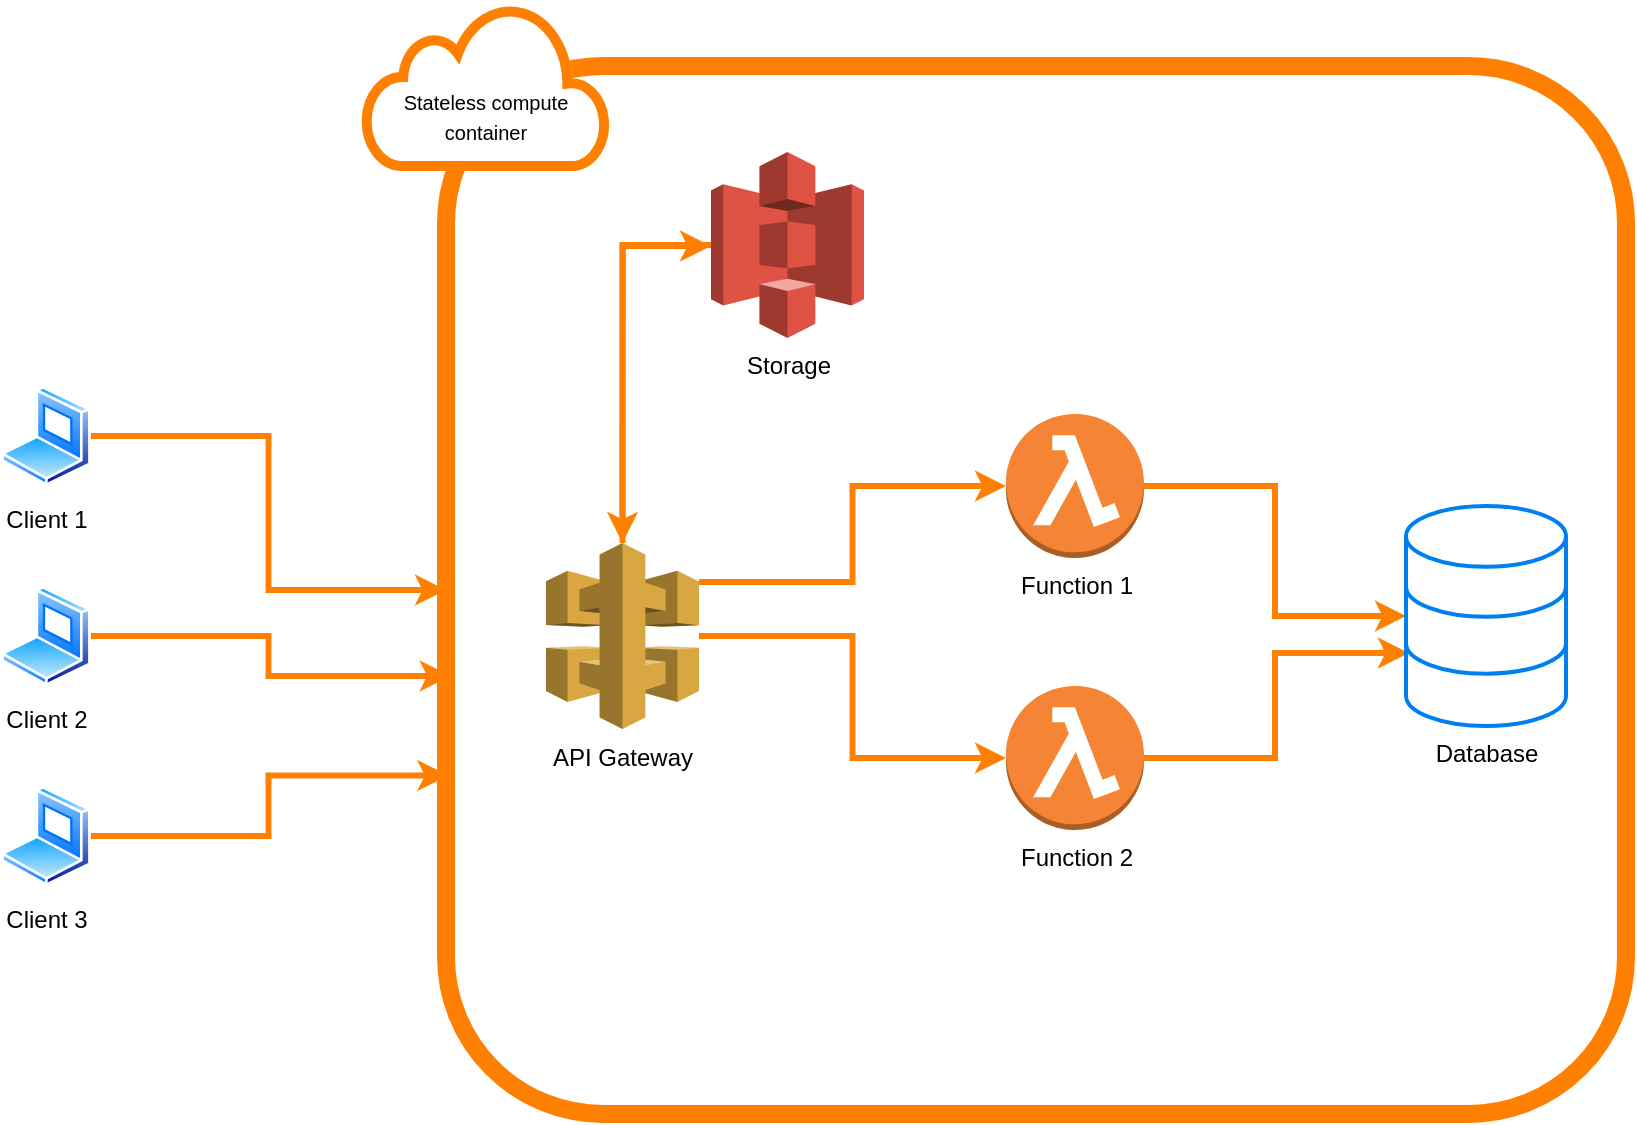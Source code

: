 <mxfile version="10.6.7" type="github"><diagram id="ok1PpS4NqvT2vrjFQUQ9" name="Page-1"><mxGraphModel dx="1111" dy="1844" grid="1" gridSize="10" guides="1" tooltips="1" connect="1" arrows="1" fold="1" page="1" pageScale="1" pageWidth="850" pageHeight="1100" math="0" shadow="0"><root><mxCell id="0"/><mxCell id="1" parent="0"/><mxCell id="gVS76kyMFPUG7e8Scjq2-30" value="" style="rounded=1;whiteSpace=wrap;html=1;fontColor=#000000;strokeWidth=9;strokeColor=#FF8000;" vertex="1" parent="1"><mxGeometry x="330" y="-110" width="590" height="524" as="geometry"/></mxCell><mxCell id="gVS76kyMFPUG7e8Scjq2-35" style="edgeStyle=orthogonalEdgeStyle;rounded=0;orthogonalLoop=1;jettySize=auto;html=1;entryX=0.002;entryY=0.677;entryDx=0;entryDy=0;entryPerimeter=0;strokeColor=#FF8000;fontColor=#000000;strokeWidth=3;" edge="1" parent="1" source="gVS76kyMFPUG7e8Scjq2-1" target="gVS76kyMFPUG7e8Scjq2-30"><mxGeometry relative="1" as="geometry"/></mxCell><mxCell id="gVS76kyMFPUG7e8Scjq2-1" value="Client 3" style="aspect=fixed;perimeter=ellipsePerimeter;html=1;align=center;shadow=0;dashed=0;spacingTop=3;image;image=img/lib/active_directory/laptop_client.svg;" vertex="1" parent="1"><mxGeometry x="107.5" y="250" width="45" height="50" as="geometry"/></mxCell><mxCell id="gVS76kyMFPUG7e8Scjq2-13" style="edgeStyle=orthogonalEdgeStyle;rounded=0;orthogonalLoop=1;jettySize=auto;html=1;exitX=1;exitY=0.21;exitDx=0;exitDy=0;exitPerimeter=0;entryX=0;entryY=0.5;entryDx=0;entryDy=0;entryPerimeter=0;strokeColor=#FF8000;strokeWidth=3;" edge="1" parent="1" source="gVS76kyMFPUG7e8Scjq2-2" target="gVS76kyMFPUG7e8Scjq2-9"><mxGeometry relative="1" as="geometry"><mxPoint x="560" y="60" as="targetPoint"/></mxGeometry></mxCell><mxCell id="gVS76kyMFPUG7e8Scjq2-14" style="edgeStyle=orthogonalEdgeStyle;rounded=0;orthogonalLoop=1;jettySize=auto;html=1;entryX=0;entryY=0.5;entryDx=0;entryDy=0;entryPerimeter=0;strokeColor=#FF8000;strokeWidth=3;" edge="1" parent="1" source="gVS76kyMFPUG7e8Scjq2-2" target="gVS76kyMFPUG7e8Scjq2-11"><mxGeometry relative="1" as="geometry"/></mxCell><mxCell id="gVS76kyMFPUG7e8Scjq2-39" style="edgeStyle=orthogonalEdgeStyle;rounded=0;orthogonalLoop=1;jettySize=auto;html=1;exitX=0.5;exitY=0;exitDx=0;exitDy=0;exitPerimeter=0;strokeColor=#FF8000;strokeWidth=3;fontColor=#000000;" edge="1" parent="1" source="gVS76kyMFPUG7e8Scjq2-2" target="gVS76kyMFPUG7e8Scjq2-28"><mxGeometry relative="1" as="geometry"><Array as="points"><mxPoint x="418" y="-20"/></Array></mxGeometry></mxCell><mxCell id="gVS76kyMFPUG7e8Scjq2-2" value="API Gateway" style="outlineConnect=0;dashed=0;verticalLabelPosition=bottom;verticalAlign=top;align=center;html=1;shape=mxgraph.aws3.api_gateway;fillColor=#D9A741;gradientColor=none;" vertex="1" parent="1"><mxGeometry x="380" y="128.5" width="76.5" height="93" as="geometry"/></mxCell><mxCell id="gVS76kyMFPUG7e8Scjq2-34" style="edgeStyle=orthogonalEdgeStyle;rounded=0;orthogonalLoop=1;jettySize=auto;html=1;entryX=0.004;entryY=0.582;entryDx=0;entryDy=0;entryPerimeter=0;strokeColor=#FF8000;fontColor=#000000;strokeWidth=3;" edge="1" parent="1" source="gVS76kyMFPUG7e8Scjq2-5" target="gVS76kyMFPUG7e8Scjq2-30"><mxGeometry relative="1" as="geometry"/></mxCell><mxCell id="gVS76kyMFPUG7e8Scjq2-5" value="Client 2" style="aspect=fixed;perimeter=ellipsePerimeter;html=1;align=center;shadow=0;dashed=0;spacingTop=3;image;image=img/lib/active_directory/laptop_client.svg;" vertex="1" parent="1"><mxGeometry x="107.5" y="150" width="45" height="50" as="geometry"/></mxCell><mxCell id="gVS76kyMFPUG7e8Scjq2-33" style="edgeStyle=orthogonalEdgeStyle;rounded=0;orthogonalLoop=1;jettySize=auto;html=1;entryX=0;entryY=0.5;entryDx=0;entryDy=0;strokeColor=#FF8000;fontColor=#000000;strokeWidth=3;" edge="1" parent="1" source="gVS76kyMFPUG7e8Scjq2-6" target="gVS76kyMFPUG7e8Scjq2-30"><mxGeometry relative="1" as="geometry"/></mxCell><mxCell id="gVS76kyMFPUG7e8Scjq2-6" value="Client 1" style="aspect=fixed;perimeter=ellipsePerimeter;html=1;align=center;shadow=0;dashed=0;spacingTop=3;image;image=img/lib/active_directory/laptop_client.svg;" vertex="1" parent="1"><mxGeometry x="107.5" y="50" width="45" height="50" as="geometry"/></mxCell><mxCell id="gVS76kyMFPUG7e8Scjq2-37" style="edgeStyle=orthogonalEdgeStyle;rounded=0;orthogonalLoop=1;jettySize=auto;html=1;strokeColor=#FF8000;fontColor=#000000;strokeWidth=3;" edge="1" parent="1" source="gVS76kyMFPUG7e8Scjq2-9" target="gVS76kyMFPUG7e8Scjq2-36"><mxGeometry relative="1" as="geometry"/></mxCell><mxCell id="gVS76kyMFPUG7e8Scjq2-9" value="Function 1" style="outlineConnect=0;dashed=0;verticalLabelPosition=bottom;verticalAlign=top;align=center;html=1;shape=mxgraph.aws3.lambda_function;fillColor=#F58534;gradientColor=none;" vertex="1" parent="1"><mxGeometry x="610" y="64" width="69" height="72" as="geometry"/></mxCell><mxCell id="gVS76kyMFPUG7e8Scjq2-38" style="edgeStyle=orthogonalEdgeStyle;rounded=0;orthogonalLoop=1;jettySize=auto;html=1;entryX=0.018;entryY=0.668;entryDx=0;entryDy=0;entryPerimeter=0;strokeColor=#FF8000;fontColor=#000000;strokeWidth=3;" edge="1" parent="1" source="gVS76kyMFPUG7e8Scjq2-11" target="gVS76kyMFPUG7e8Scjq2-36"><mxGeometry relative="1" as="geometry"/></mxCell><mxCell id="gVS76kyMFPUG7e8Scjq2-11" value="Function 2" style="outlineConnect=0;dashed=0;verticalLabelPosition=bottom;verticalAlign=top;align=center;html=1;shape=mxgraph.aws3.lambda_function;fillColor=#F58534;gradientColor=none;" vertex="1" parent="1"><mxGeometry x="610" y="200" width="69" height="72" as="geometry"/></mxCell><mxCell id="gVS76kyMFPUG7e8Scjq2-40" style="edgeStyle=orthogonalEdgeStyle;rounded=0;orthogonalLoop=1;jettySize=auto;html=1;exitX=0;exitY=0.5;exitDx=0;exitDy=0;exitPerimeter=0;entryX=0.5;entryY=0;entryDx=0;entryDy=0;entryPerimeter=0;strokeColor=#FF8000;strokeWidth=3;fontColor=#000000;" edge="1" parent="1" source="gVS76kyMFPUG7e8Scjq2-28" target="gVS76kyMFPUG7e8Scjq2-2"><mxGeometry relative="1" as="geometry"/></mxCell><mxCell id="gVS76kyMFPUG7e8Scjq2-28" value="Storage " style="outlineConnect=0;dashed=0;verticalLabelPosition=bottom;verticalAlign=top;align=center;html=1;shape=mxgraph.aws3.s3;fillColor=#E05243;gradientColor=none;fontColor=#000000;" vertex="1" parent="1"><mxGeometry x="462.5" y="-67" width="76.5" height="93" as="geometry"/></mxCell><mxCell id="gVS76kyMFPUG7e8Scjq2-31" value="" style="html=1;verticalLabelPosition=bottom;align=center;labelBackgroundColor=#ffffff;verticalAlign=top;strokeWidth=5;strokeColor=#FF8000;fillColor=#ffffff;shadow=0;dashed=0;shape=mxgraph.ios7.icons.cloud;fontColor=#000000;" vertex="1" parent="1"><mxGeometry x="290" y="-140" width="120" height="80" as="geometry"/></mxCell><mxCell id="gVS76kyMFPUG7e8Scjq2-32" value="&lt;font style=&quot;font-size: 10px&quot;&gt;Stateless compute container&lt;/font&gt;" style="text;html=1;strokeColor=none;fillColor=none;align=center;verticalAlign=middle;whiteSpace=wrap;rounded=0;fontColor=#000000;" vertex="1" parent="1"><mxGeometry x="300" y="-120" width="100" height="70" as="geometry"/></mxCell><mxCell id="gVS76kyMFPUG7e8Scjq2-36" value="Database" style="html=1;verticalLabelPosition=bottom;align=center;labelBackgroundColor=#ffffff;verticalAlign=top;strokeWidth=2;strokeColor=#0080F0;fillColor=#ffffff;shadow=0;dashed=0;shape=mxgraph.ios7.icons.data;fontColor=#000000;" vertex="1" parent="1"><mxGeometry x="810" y="110" width="80" height="110" as="geometry"/></mxCell></root></mxGraphModel></diagram></mxfile>